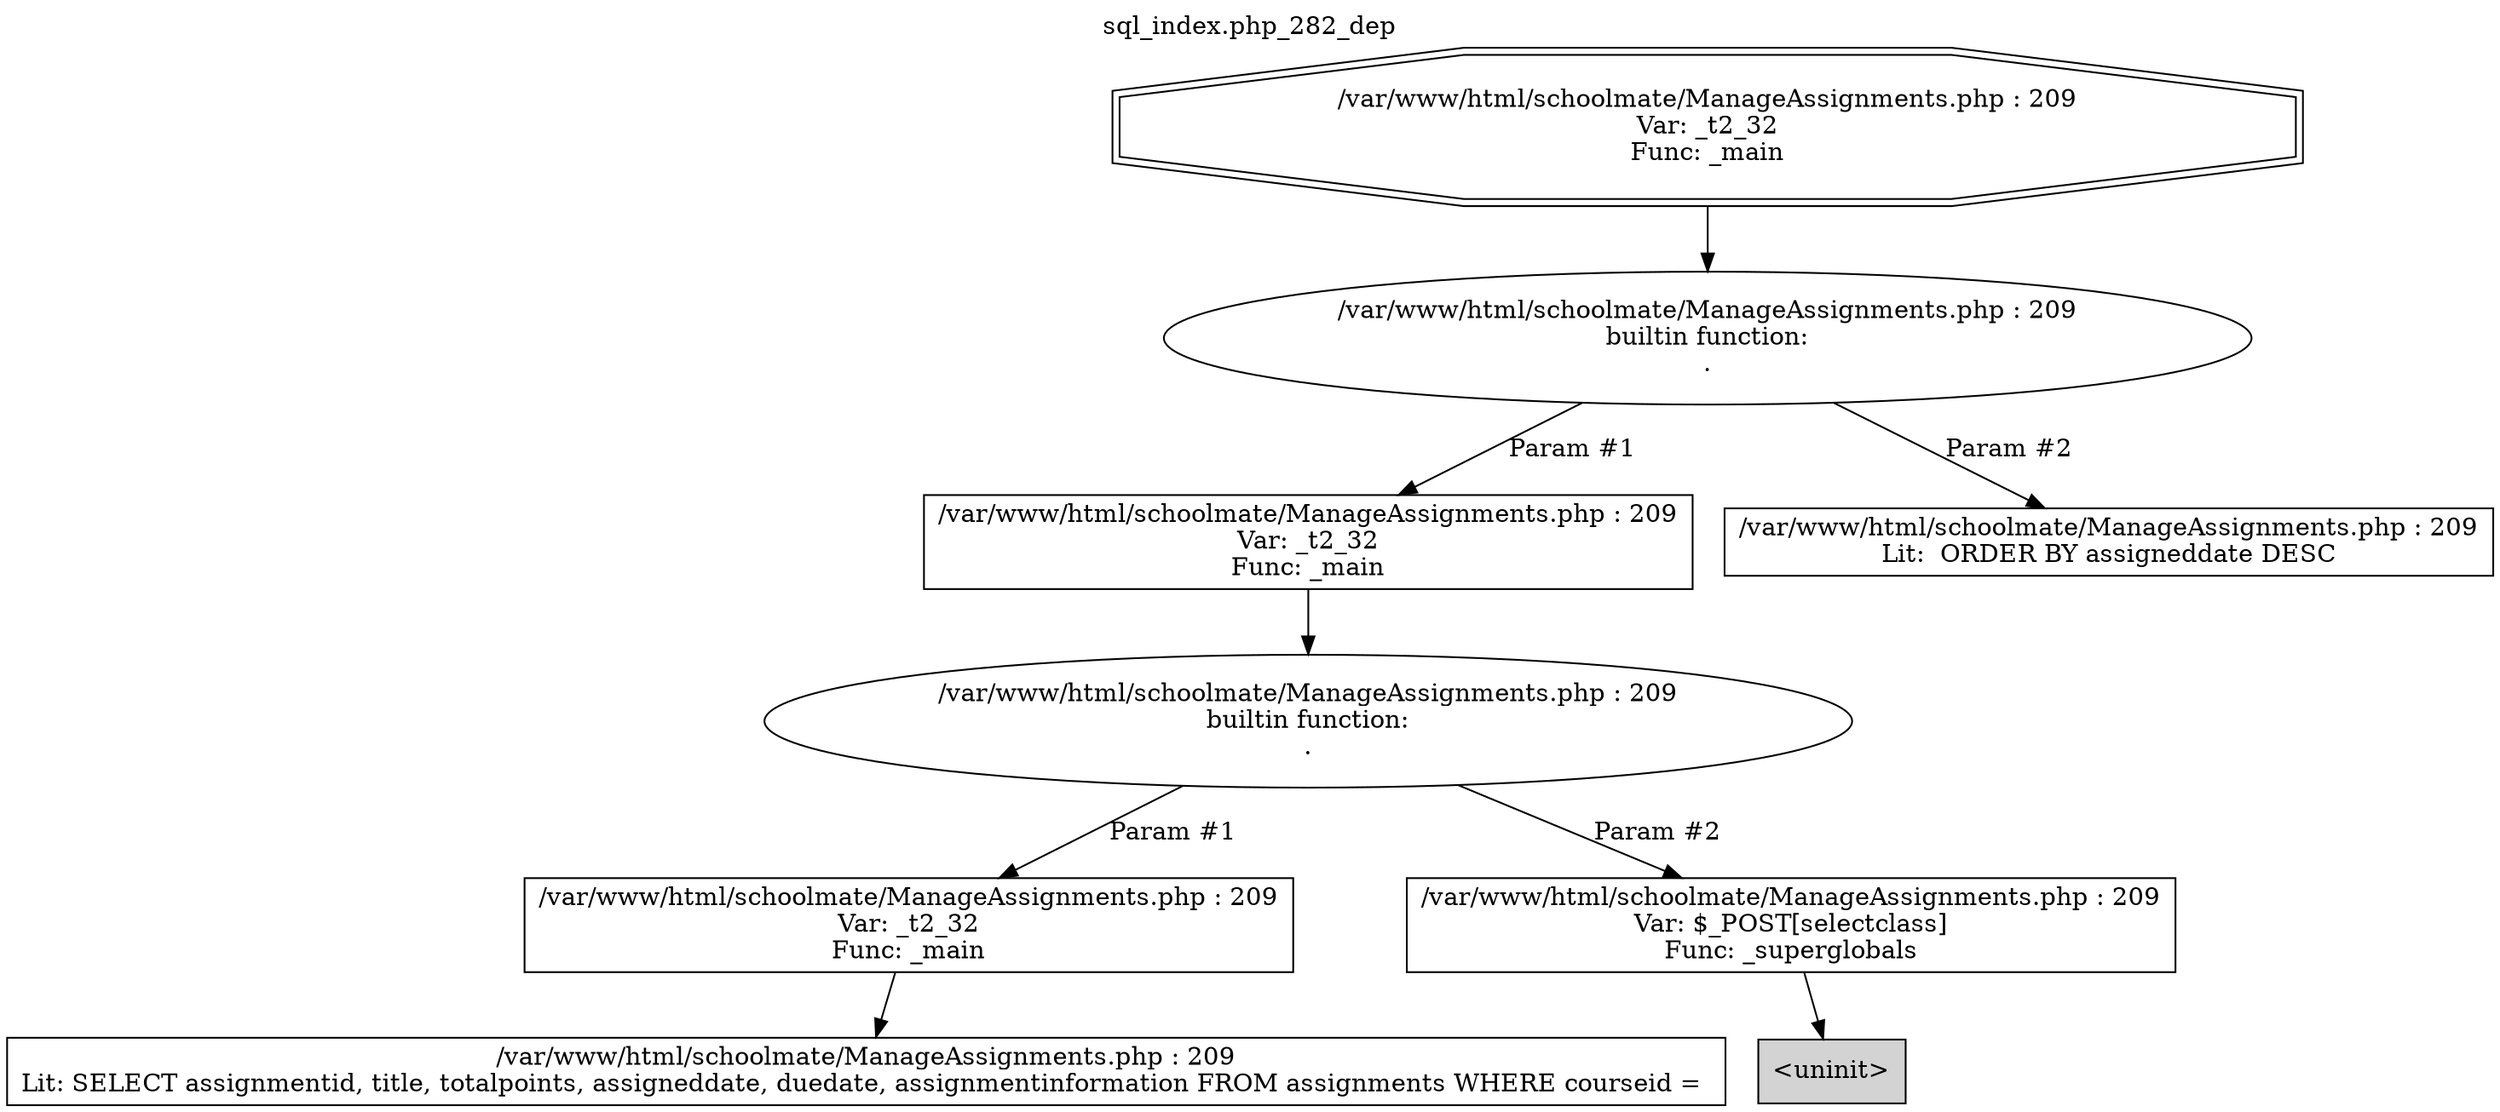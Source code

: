 digraph cfg {
  label="sql_index.php_282_dep";
  labelloc=t;
  n1 [shape=doubleoctagon, label="/var/www/html/schoolmate/ManageAssignments.php : 209\nVar: _t2_32\nFunc: _main\n"];
  n2 [shape=ellipse, label="/var/www/html/schoolmate/ManageAssignments.php : 209\nbuiltin function:\n.\n"];
  n3 [shape=box, label="/var/www/html/schoolmate/ManageAssignments.php : 209\nVar: _t2_32\nFunc: _main\n"];
  n4 [shape=ellipse, label="/var/www/html/schoolmate/ManageAssignments.php : 209\nbuiltin function:\n.\n"];
  n5 [shape=box, label="/var/www/html/schoolmate/ManageAssignments.php : 209\nVar: _t2_32\nFunc: _main\n"];
  n6 [shape=box, label="/var/www/html/schoolmate/ManageAssignments.php : 209\nLit: SELECT assignmentid, title, totalpoints, assigneddate, duedate, assignmentinformation FROM assignments WHERE courseid = \n"];
  n7 [shape=box, label="/var/www/html/schoolmate/ManageAssignments.php : 209\nVar: $_POST[selectclass]\nFunc: _superglobals\n"];
  n8 [shape=box, label="<uninit>",style=filled];
  n9 [shape=box, label="/var/www/html/schoolmate/ManageAssignments.php : 209\nLit:  ORDER BY assigneddate DESC\n"];
  n1 -> n2;
  n3 -> n4;
  n5 -> n6;
  n4 -> n5[label="Param #1"];
  n4 -> n7[label="Param #2"];
  n7 -> n8;
  n2 -> n3[label="Param #1"];
  n2 -> n9[label="Param #2"];
}
